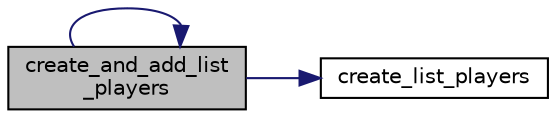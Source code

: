 digraph "create_and_add_list_players"
{
 // LATEX_PDF_SIZE
  edge [fontname="Helvetica",fontsize="10",labelfontname="Helvetica",labelfontsize="10"];
  node [fontname="Helvetica",fontsize="10",shape=record];
  rankdir="LR";
  Node1 [label="create_and_add_list\l_players",height=0.2,width=0.4,color="black", fillcolor="grey75", style="filled", fontcolor="black",tooltip=" "];
  Node1 -> Node1 [color="midnightblue",fontsize="10",style="solid",fontname="Helvetica"];
  Node1 -> Node2 [color="midnightblue",fontsize="10",style="solid",fontname="Helvetica"];
  Node2 [label="create_list_players",height=0.2,width=0.4,color="black", fillcolor="white", style="filled",URL="$player__functions_8c.html#a9e6645cb2daf17e376caf08a0e4b2e3d",tooltip=" "];
}
